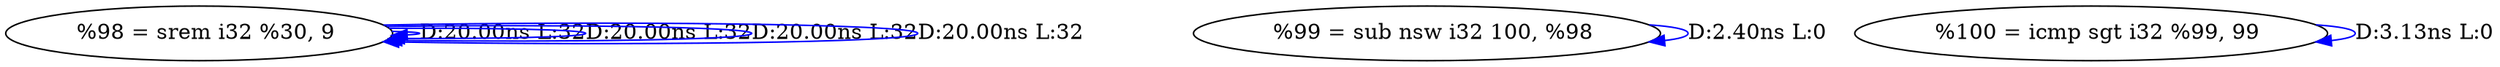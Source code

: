 digraph {
Node0x285ce90[label="  %98 = srem i32 %30, 9"];
Node0x285ce90 -> Node0x285ce90[label="D:20.00ns L:32",color=blue];
Node0x285ce90 -> Node0x285ce90[label="D:20.00ns L:32",color=blue];
Node0x285ce90 -> Node0x285ce90[label="D:20.00ns L:32",color=blue];
Node0x285ce90 -> Node0x285ce90[label="D:20.00ns L:32",color=blue];
Node0x285cf70[label="  %99 = sub nsw i32 100, %98"];
Node0x285cf70 -> Node0x285cf70[label="D:2.40ns L:0",color=blue];
Node0x285d050[label="  %100 = icmp sgt i32 %99, 99"];
Node0x285d050 -> Node0x285d050[label="D:3.13ns L:0",color=blue];
}
